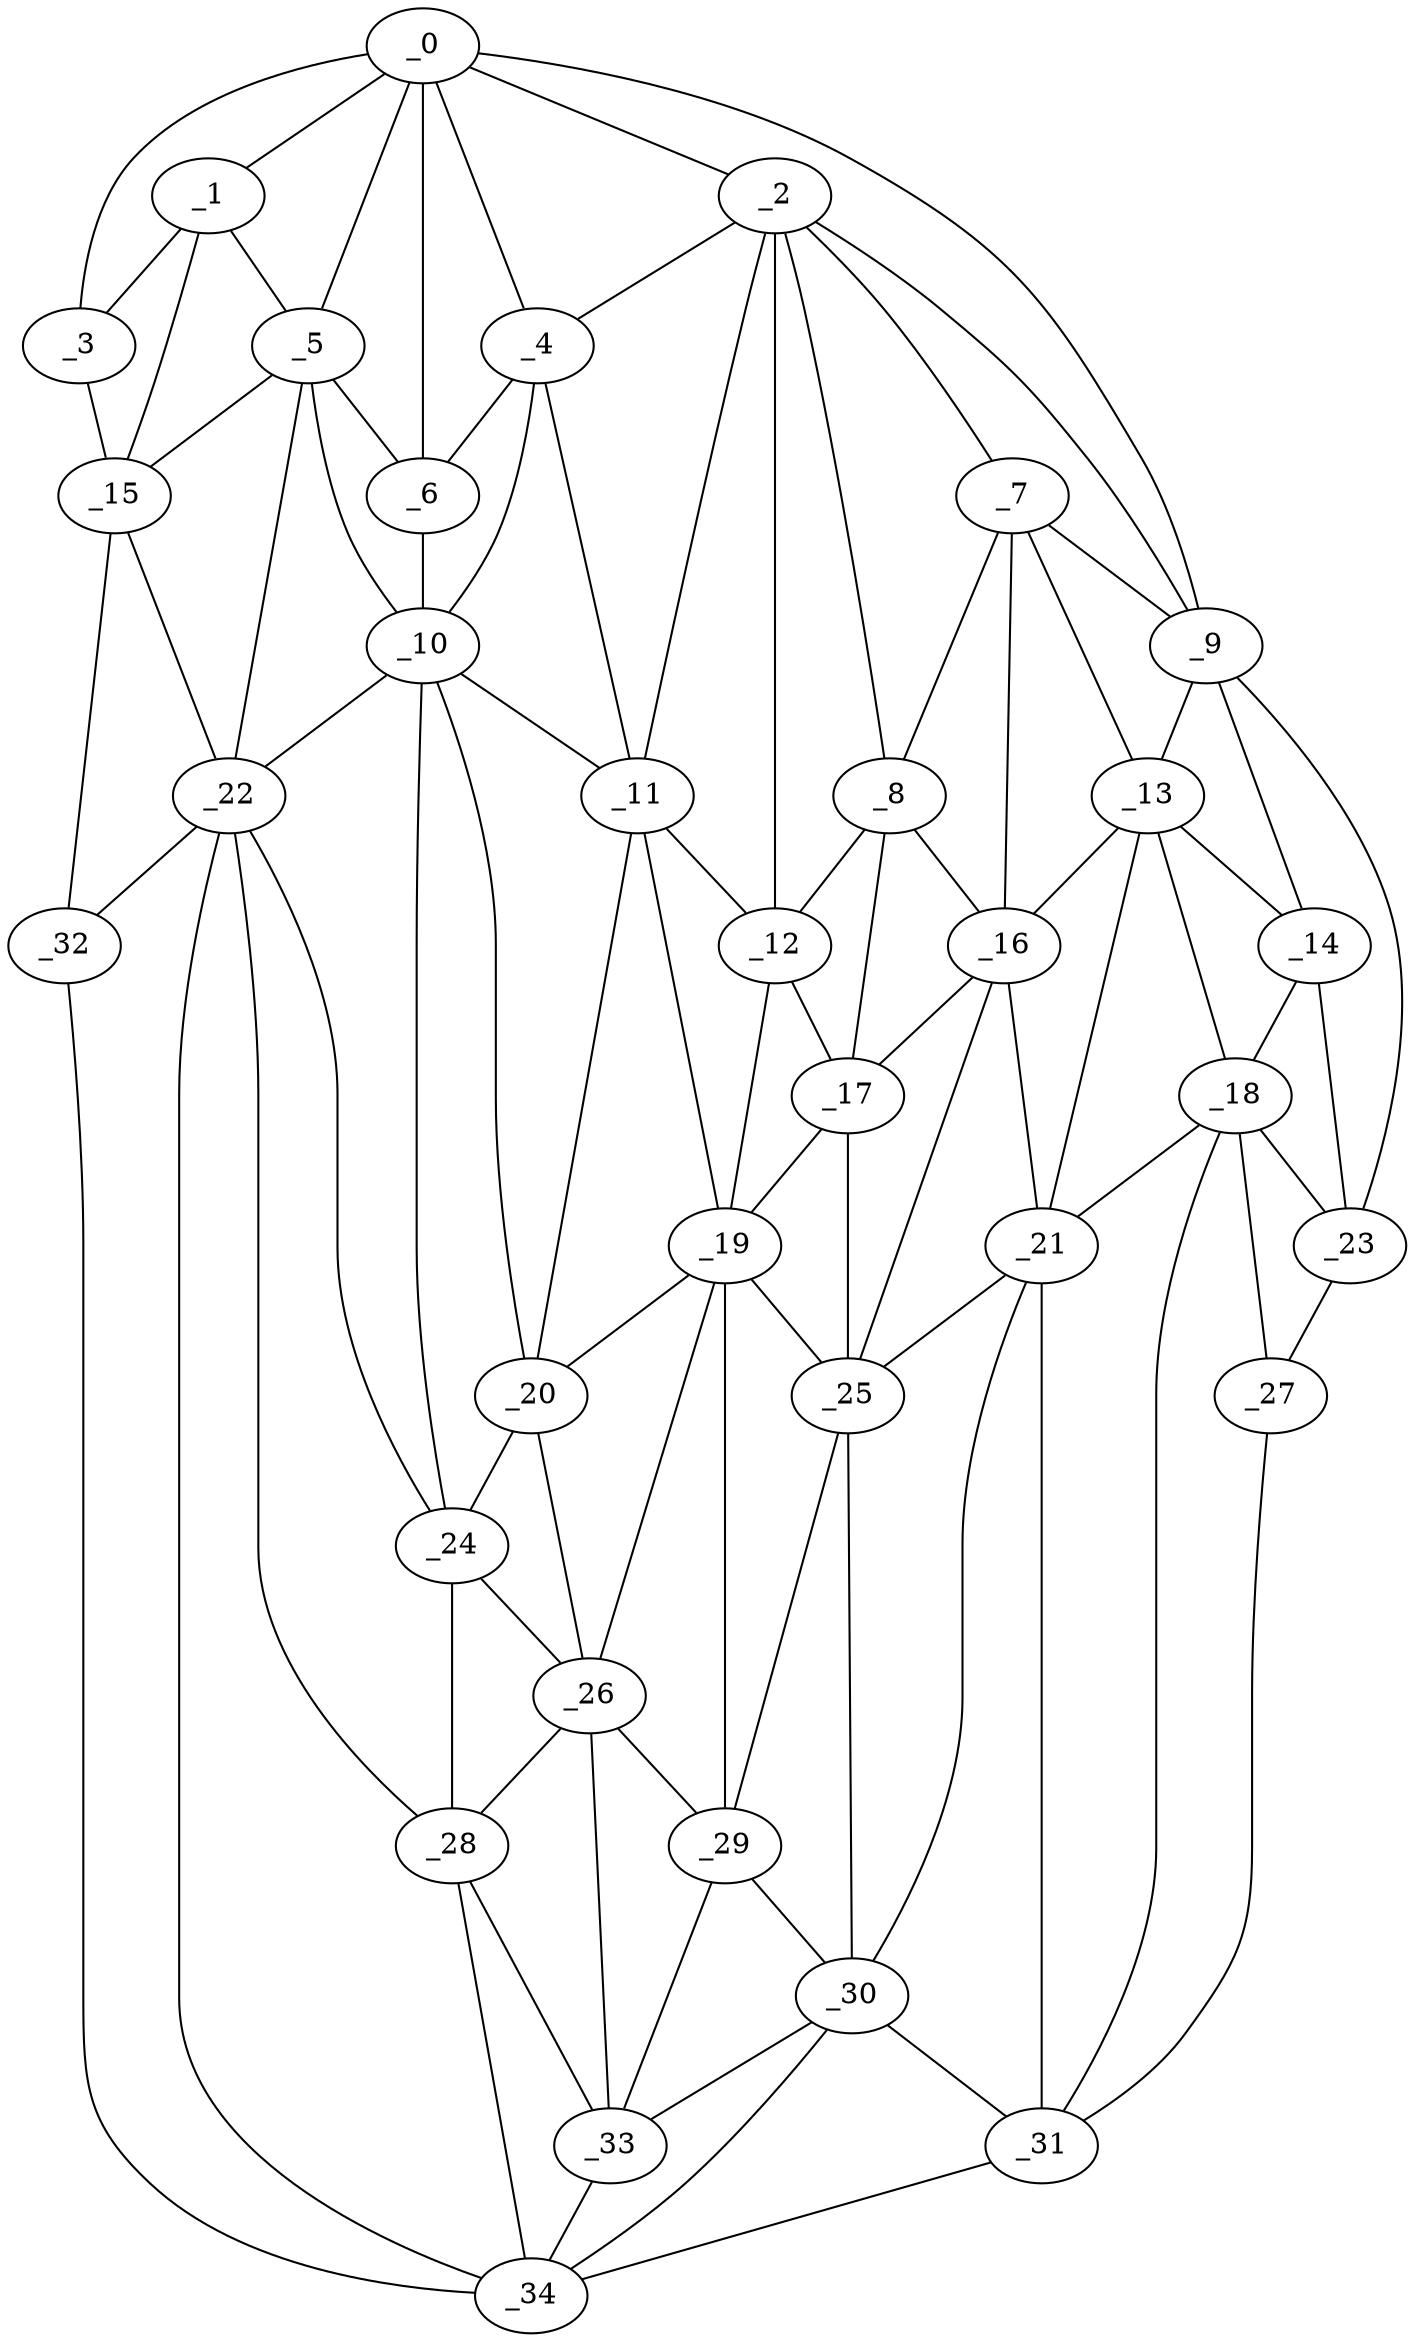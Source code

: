 graph "obj62__225.gxl" {
	_0	 [x=37,
		y=9];
	_1	 [x=47,
		y=11];
	_0 -- _1	 [valence=1];
	_2	 [x=47,
		y=55];
	_0 -- _2	 [valence=1];
	_3	 [x=50,
		y=3];
	_0 -- _3	 [valence=1];
	_4	 [x=50,
		y=47];
	_0 -- _4	 [valence=2];
	_5	 [x=51,
		y=20];
	_0 -- _5	 [valence=2];
	_6	 [x=51,
		y=30];
	_0 -- _6	 [valence=2];
	_9	 [x=53,
		y=99];
	_0 -- _9	 [valence=1];
	_1 -- _3	 [valence=1];
	_1 -- _5	 [valence=2];
	_15	 [x=64,
		y=4];
	_1 -- _15	 [valence=2];
	_2 -- _4	 [valence=2];
	_7	 [x=52,
		y=89];
	_2 -- _7	 [valence=2];
	_8	 [x=53,
		y=78];
	_2 -- _8	 [valence=2];
	_2 -- _9	 [valence=2];
	_11	 [x=59,
		y=55];
	_2 -- _11	 [valence=1];
	_12	 [x=59,
		y=65];
	_2 -- _12	 [valence=1];
	_3 -- _15	 [valence=1];
	_4 -- _6	 [valence=2];
	_10	 [x=58,
		y=36];
	_4 -- _10	 [valence=1];
	_4 -- _11	 [valence=2];
	_5 -- _6	 [valence=2];
	_5 -- _10	 [valence=1];
	_5 -- _15	 [valence=1];
	_22	 [x=74,
		y=28];
	_5 -- _22	 [valence=2];
	_6 -- _10	 [valence=2];
	_7 -- _8	 [valence=1];
	_7 -- _9	 [valence=1];
	_13	 [x=63,
		y=97];
	_7 -- _13	 [valence=2];
	_16	 [x=66,
		y=82];
	_7 -- _16	 [valence=1];
	_8 -- _12	 [valence=2];
	_8 -- _16	 [valence=2];
	_17	 [x=68,
		y=72];
	_8 -- _17	 [valence=2];
	_9 -- _13	 [valence=2];
	_14	 [x=63,
		y=107];
	_9 -- _14	 [valence=2];
	_23	 [x=74,
		y=125];
	_9 -- _23	 [valence=1];
	_10 -- _11	 [valence=2];
	_20	 [x=71,
		y=52];
	_10 -- _20	 [valence=2];
	_10 -- _22	 [valence=1];
	_24	 [x=79,
		y=41];
	_10 -- _24	 [valence=2];
	_11 -- _12	 [valence=2];
	_19	 [x=70,
		y=62];
	_11 -- _19	 [valence=2];
	_11 -- _20	 [valence=1];
	_12 -- _17	 [valence=1];
	_12 -- _19	 [valence=1];
	_13 -- _14	 [valence=2];
	_13 -- _16	 [valence=2];
	_18	 [x=68,
		y=111];
	_13 -- _18	 [valence=2];
	_21	 [x=71,
		y=90];
	_13 -- _21	 [valence=2];
	_14 -- _18	 [valence=2];
	_14 -- _23	 [valence=2];
	_15 -- _22	 [valence=1];
	_32	 [x=93,
		y=13];
	_15 -- _32	 [valence=1];
	_16 -- _17	 [valence=1];
	_16 -- _21	 [valence=2];
	_25	 [x=79,
		y=68];
	_16 -- _25	 [valence=2];
	_17 -- _19	 [valence=1];
	_17 -- _25	 [valence=2];
	_18 -- _21	 [valence=2];
	_18 -- _23	 [valence=1];
	_27	 [x=81,
		y=124];
	_18 -- _27	 [valence=2];
	_31	 [x=91,
		y=104];
	_18 -- _31	 [valence=1];
	_19 -- _20	 [valence=1];
	_19 -- _25	 [valence=2];
	_26	 [x=80,
		y=54];
	_19 -- _26	 [valence=2];
	_29	 [x=84,
		y=60];
	_19 -- _29	 [valence=2];
	_20 -- _24	 [valence=1];
	_20 -- _26	 [valence=2];
	_21 -- _25	 [valence=2];
	_30	 [x=91,
		y=96];
	_21 -- _30	 [valence=2];
	_21 -- _31	 [valence=2];
	_22 -- _24	 [valence=2];
	_28	 [x=84,
		y=39];
	_22 -- _28	 [valence=2];
	_22 -- _32	 [valence=1];
	_34	 [x=95,
		y=23];
	_22 -- _34	 [valence=2];
	_23 -- _27	 [valence=1];
	_24 -- _26	 [valence=2];
	_24 -- _28	 [valence=2];
	_25 -- _29	 [valence=2];
	_25 -- _30	 [valence=2];
	_26 -- _28	 [valence=1];
	_26 -- _29	 [valence=1];
	_33	 [x=93,
		y=38];
	_26 -- _33	 [valence=2];
	_27 -- _31	 [valence=1];
	_28 -- _33	 [valence=2];
	_28 -- _34	 [valence=2];
	_29 -- _30	 [valence=2];
	_29 -- _33	 [valence=2];
	_30 -- _31	 [valence=1];
	_30 -- _33	 [valence=1];
	_30 -- _34	 [valence=2];
	_31 -- _34	 [valence=1];
	_32 -- _34	 [valence=1];
	_33 -- _34	 [valence=2];
}
